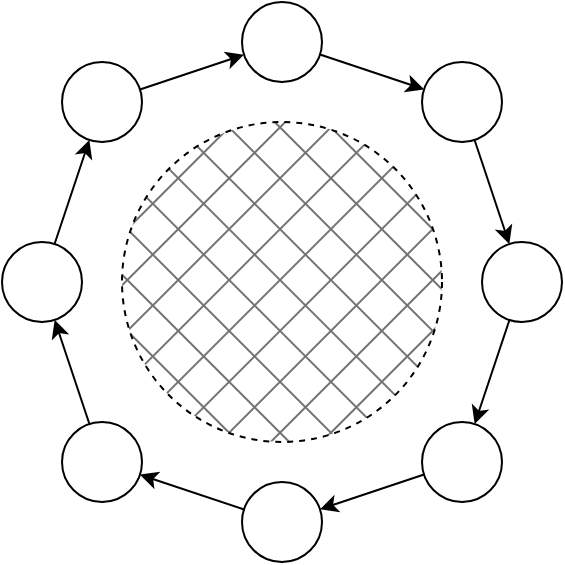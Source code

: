 <mxfile version="25.0.2">
  <diagram name="Page-1" id="MOhUH4hJnnMsa3N8j8xM">
    <mxGraphModel dx="783" dy="701" grid="1" gridSize="10" guides="1" tooltips="1" connect="1" arrows="1" fold="1" page="1" pageScale="1" pageWidth="850" pageHeight="1100" math="0" shadow="0">
      <root>
        <mxCell id="0" />
        <mxCell id="1" parent="0" />
        <mxCell id="bPSPjtZm-p1JGHKQZ9GO-15" style="rounded=0;orthogonalLoop=1;jettySize=auto;html=1;" parent="1" source="bPSPjtZm-p1JGHKQZ9GO-2" target="bPSPjtZm-p1JGHKQZ9GO-8" edge="1">
          <mxGeometry relative="1" as="geometry" />
        </mxCell>
        <mxCell id="bPSPjtZm-p1JGHKQZ9GO-2" value="" style="ellipse;whiteSpace=wrap;html=1;aspect=fixed;fillColor=none;" parent="1" vertex="1">
          <mxGeometry x="90" y="90" width="40" height="40" as="geometry" />
        </mxCell>
        <mxCell id="bPSPjtZm-p1JGHKQZ9GO-6" value="" style="ellipse;whiteSpace=wrap;html=1;aspect=fixed;dashed=1;fillStyle=cross-hatch;fillColor=#737373;" parent="1" vertex="1">
          <mxGeometry x="120" y="120" width="160" height="160" as="geometry" />
        </mxCell>
        <mxCell id="bPSPjtZm-p1JGHKQZ9GO-16" style="rounded=0;orthogonalLoop=1;jettySize=auto;html=1;" parent="1" source="bPSPjtZm-p1JGHKQZ9GO-8" target="bPSPjtZm-p1JGHKQZ9GO-9" edge="1">
          <mxGeometry relative="1" as="geometry" />
        </mxCell>
        <mxCell id="bPSPjtZm-p1JGHKQZ9GO-8" value="" style="ellipse;whiteSpace=wrap;html=1;aspect=fixed;fillColor=none;" parent="1" vertex="1">
          <mxGeometry x="180" y="60" width="40" height="40" as="geometry" />
        </mxCell>
        <mxCell id="bPSPjtZm-p1JGHKQZ9GO-17" style="rounded=0;orthogonalLoop=1;jettySize=auto;html=1;" parent="1" source="bPSPjtZm-p1JGHKQZ9GO-9" target="bPSPjtZm-p1JGHKQZ9GO-10" edge="1">
          <mxGeometry relative="1" as="geometry" />
        </mxCell>
        <mxCell id="bPSPjtZm-p1JGHKQZ9GO-9" value="" style="ellipse;whiteSpace=wrap;html=1;aspect=fixed;fillColor=none;" parent="1" vertex="1">
          <mxGeometry x="270" y="90" width="40" height="40" as="geometry" />
        </mxCell>
        <mxCell id="bPSPjtZm-p1JGHKQZ9GO-18" style="edgeStyle=none;shape=connector;rounded=0;orthogonalLoop=1;jettySize=auto;html=1;strokeColor=default;align=center;verticalAlign=middle;fontFamily=Helvetica;fontSize=11;fontColor=default;labelBackgroundColor=default;endArrow=classic;" parent="1" source="bPSPjtZm-p1JGHKQZ9GO-10" target="bPSPjtZm-p1JGHKQZ9GO-11" edge="1">
          <mxGeometry relative="1" as="geometry" />
        </mxCell>
        <mxCell id="bPSPjtZm-p1JGHKQZ9GO-10" value="" style="ellipse;whiteSpace=wrap;html=1;aspect=fixed;fillColor=none;" parent="1" vertex="1">
          <mxGeometry x="300" y="180" width="40" height="40" as="geometry" />
        </mxCell>
        <mxCell id="bPSPjtZm-p1JGHKQZ9GO-19" style="edgeStyle=none;shape=connector;rounded=0;orthogonalLoop=1;jettySize=auto;html=1;strokeColor=default;align=center;verticalAlign=middle;fontFamily=Helvetica;fontSize=11;fontColor=default;labelBackgroundColor=default;endArrow=classic;" parent="1" source="bPSPjtZm-p1JGHKQZ9GO-11" target="bPSPjtZm-p1JGHKQZ9GO-12" edge="1">
          <mxGeometry relative="1" as="geometry" />
        </mxCell>
        <mxCell id="bPSPjtZm-p1JGHKQZ9GO-11" value="" style="ellipse;whiteSpace=wrap;html=1;aspect=fixed;fillColor=none;" parent="1" vertex="1">
          <mxGeometry x="270" y="270" width="40" height="40" as="geometry" />
        </mxCell>
        <mxCell id="bPSPjtZm-p1JGHKQZ9GO-20" style="edgeStyle=none;shape=connector;rounded=0;orthogonalLoop=1;jettySize=auto;html=1;strokeColor=default;align=center;verticalAlign=middle;fontFamily=Helvetica;fontSize=11;fontColor=default;labelBackgroundColor=default;endArrow=classic;" parent="1" source="bPSPjtZm-p1JGHKQZ9GO-12" target="bPSPjtZm-p1JGHKQZ9GO-13" edge="1">
          <mxGeometry relative="1" as="geometry" />
        </mxCell>
        <mxCell id="bPSPjtZm-p1JGHKQZ9GO-12" value="" style="ellipse;whiteSpace=wrap;html=1;aspect=fixed;fillColor=none;" parent="1" vertex="1">
          <mxGeometry x="180" y="300" width="40" height="40" as="geometry" />
        </mxCell>
        <mxCell id="bPSPjtZm-p1JGHKQZ9GO-21" style="edgeStyle=none;shape=connector;rounded=0;orthogonalLoop=1;jettySize=auto;html=1;strokeColor=default;align=center;verticalAlign=middle;fontFamily=Helvetica;fontSize=11;fontColor=default;labelBackgroundColor=default;endArrow=classic;" parent="1" source="bPSPjtZm-p1JGHKQZ9GO-13" target="bPSPjtZm-p1JGHKQZ9GO-14" edge="1">
          <mxGeometry relative="1" as="geometry" />
        </mxCell>
        <mxCell id="bPSPjtZm-p1JGHKQZ9GO-13" value="" style="ellipse;whiteSpace=wrap;html=1;aspect=fixed;fillColor=none;" parent="1" vertex="1">
          <mxGeometry x="90" y="270" width="40" height="40" as="geometry" />
        </mxCell>
        <mxCell id="bPSPjtZm-p1JGHKQZ9GO-22" style="edgeStyle=none;shape=connector;rounded=0;orthogonalLoop=1;jettySize=auto;html=1;strokeColor=default;align=center;verticalAlign=middle;fontFamily=Helvetica;fontSize=11;fontColor=default;labelBackgroundColor=default;endArrow=classic;" parent="1" source="bPSPjtZm-p1JGHKQZ9GO-14" target="bPSPjtZm-p1JGHKQZ9GO-2" edge="1">
          <mxGeometry relative="1" as="geometry" />
        </mxCell>
        <mxCell id="bPSPjtZm-p1JGHKQZ9GO-14" value="" style="ellipse;whiteSpace=wrap;html=1;aspect=fixed;fillColor=none;" parent="1" vertex="1">
          <mxGeometry x="60" y="180" width="40" height="40" as="geometry" />
        </mxCell>
      </root>
    </mxGraphModel>
  </diagram>
</mxfile>
